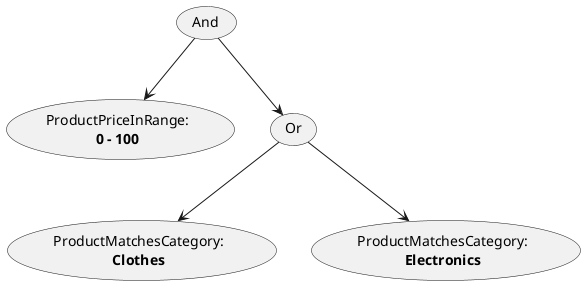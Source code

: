 @startuml

(And) --> (ProductPriceInRange:\n**0 - 100**)
(And) --> (Or)
(Or) --> (ProductMatchesCategory:\n**Clothes**)
(Or) --> (ProductMatchesCategory:\n**Electronics**)

@enduml